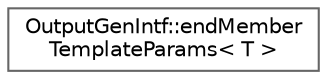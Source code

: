 digraph "Graphical Class Hierarchy"
{
 // INTERACTIVE_SVG=YES
 // LATEX_PDF_SIZE
  bgcolor="transparent";
  edge [fontname=Helvetica,fontsize=10,labelfontname=Helvetica,labelfontsize=10];
  node [fontname=Helvetica,fontsize=10,shape=box,height=0.2,width=0.4];
  rankdir="LR";
  Node0 [label="OutputGenIntf::endMember\lTemplateParams\< T \>",height=0.2,width=0.4,color="grey40", fillcolor="white", style="filled",URL="$d8/da6/struct_output_gen_intf_1_1end_member_template_params.html",tooltip=" "];
}
